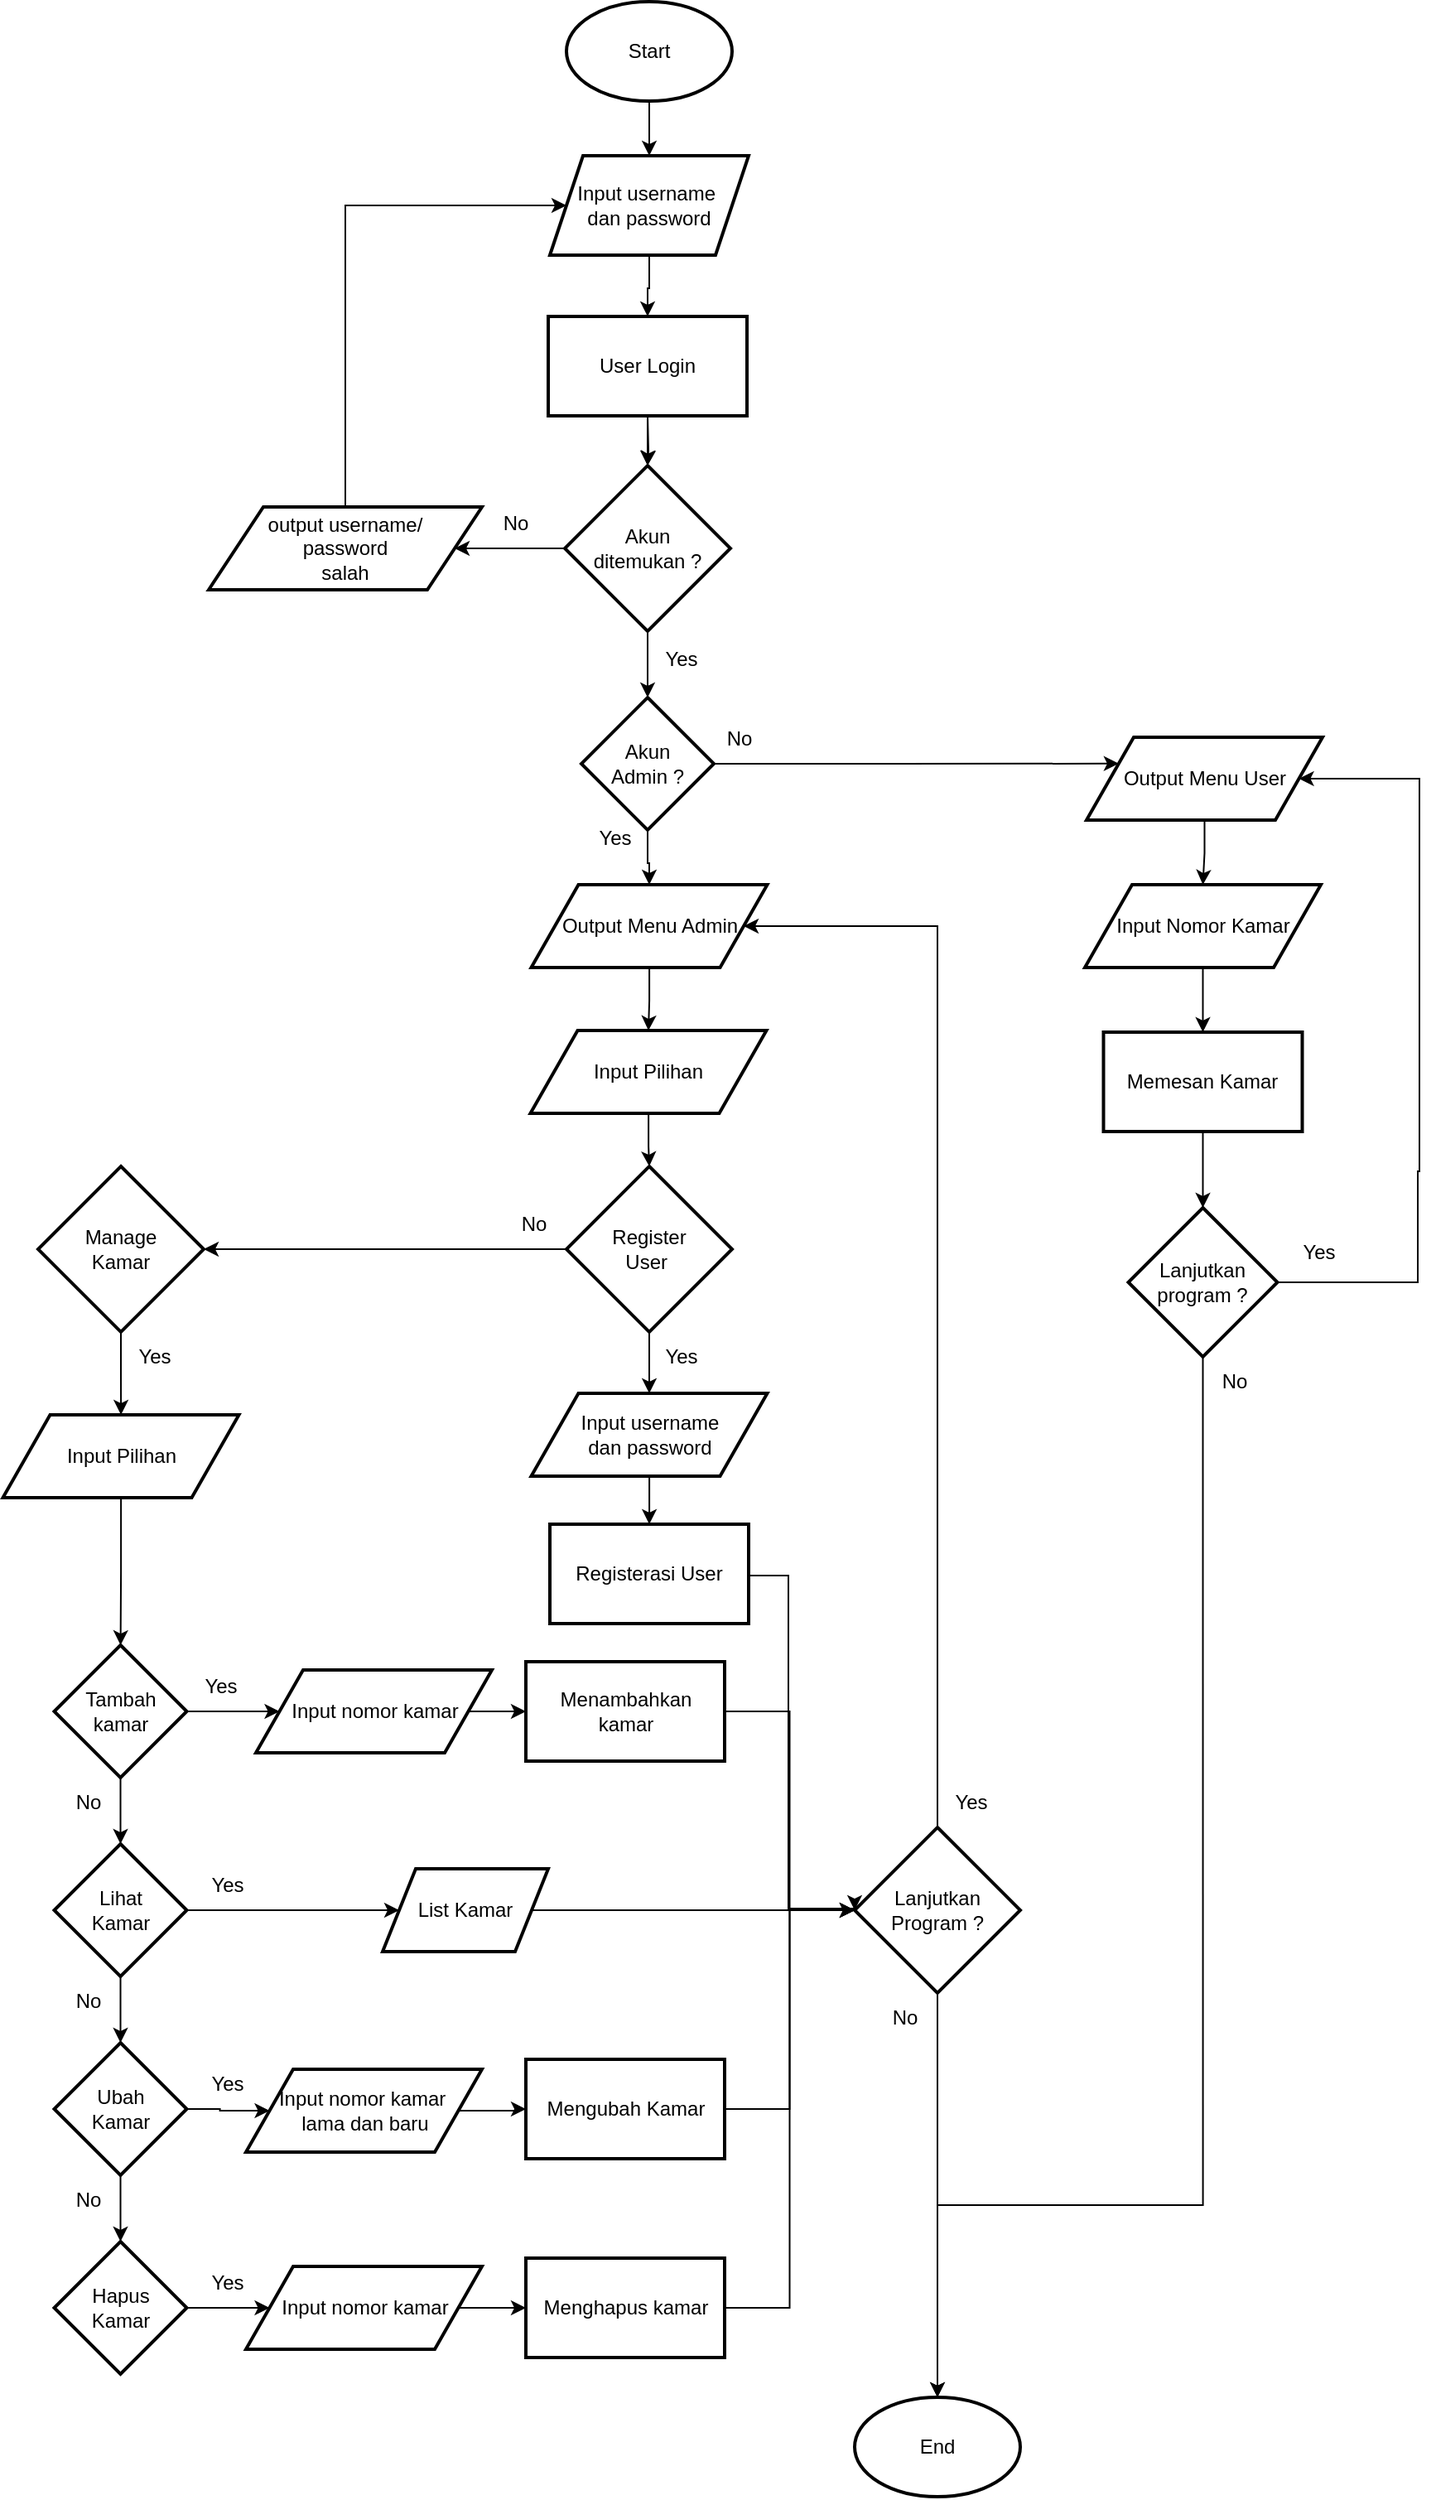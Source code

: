 <mxfile version="24.7.17">
  <diagram name="Page-1" id="f5_gavlyWGWcPMPK72Mo">
    <mxGraphModel dx="1042" dy="1631" grid="1" gridSize="10" guides="1" tooltips="1" connect="1" arrows="1" fold="1" page="1" pageScale="1" pageWidth="850" pageHeight="1100" math="0" shadow="0">
      <root>
        <mxCell id="0" />
        <mxCell id="1" parent="0" />
        <mxCell id="Szz_0jvh1cqQydP9ENVo-8" style="edgeStyle=orthogonalEdgeStyle;rounded=0;orthogonalLoop=1;jettySize=auto;html=1;entryX=0.5;entryY=0;entryDx=0;entryDy=0;" parent="1" source="CTmQaMRfLMgIivIih5rs-1" target="Szz_0jvh1cqQydP9ENVo-7" edge="1">
          <mxGeometry relative="1" as="geometry" />
        </mxCell>
        <mxCell id="CTmQaMRfLMgIivIih5rs-1" value="Start" style="strokeWidth=2;html=1;shape=mxgraph.flowchart.start_1;whiteSpace=wrap;" parent="1" vertex="1">
          <mxGeometry x="376" y="-90" width="100" height="60" as="geometry" />
        </mxCell>
        <mxCell id="CTmQaMRfLMgIivIih5rs-3" value="End" style="strokeWidth=2;html=1;shape=mxgraph.flowchart.start_1;whiteSpace=wrap;" parent="1" vertex="1">
          <mxGeometry x="550" y="1356" width="100" height="60" as="geometry" />
        </mxCell>
        <mxCell id="CTmQaMRfLMgIivIih5rs-8" value="" style="edgeStyle=orthogonalEdgeStyle;rounded=0;orthogonalLoop=1;jettySize=auto;html=1;" parent="1" target="CTmQaMRfLMgIivIih5rs-5" edge="1">
          <mxGeometry relative="1" as="geometry">
            <mxPoint x="425" y="160" as="sourcePoint" />
          </mxGeometry>
        </mxCell>
        <mxCell id="CTmQaMRfLMgIivIih5rs-12" value="" style="edgeStyle=orthogonalEdgeStyle;rounded=0;orthogonalLoop=1;jettySize=auto;html=1;" parent="1" source="CTmQaMRfLMgIivIih5rs-5" target="CTmQaMRfLMgIivIih5rs-18" edge="1">
          <mxGeometry relative="1" as="geometry">
            <mxPoint x="305" y="240" as="targetPoint" />
          </mxGeometry>
        </mxCell>
        <mxCell id="CTmQaMRfLMgIivIih5rs-21" value="" style="edgeStyle=orthogonalEdgeStyle;rounded=0;orthogonalLoop=1;jettySize=auto;html=1;" parent="1" source="CTmQaMRfLMgIivIih5rs-5" target="CTmQaMRfLMgIivIih5rs-20" edge="1">
          <mxGeometry relative="1" as="geometry" />
        </mxCell>
        <mxCell id="CTmQaMRfLMgIivIih5rs-5" value="Akun&lt;div&gt;ditemukan ?&lt;/div&gt;" style="strokeWidth=2;html=1;shape=mxgraph.flowchart.decision;whiteSpace=wrap;" parent="1" vertex="1">
          <mxGeometry x="375" y="190" width="100" height="100" as="geometry" />
        </mxCell>
        <mxCell id="CTmQaMRfLMgIivIih5rs-15" value="" style="edgeStyle=orthogonalEdgeStyle;rounded=0;orthogonalLoop=1;jettySize=auto;html=1;" parent="1" source="CTmQaMRfLMgIivIih5rs-13" target="CTmQaMRfLMgIivIih5rs-5" edge="1">
          <mxGeometry relative="1" as="geometry" />
        </mxCell>
        <mxCell id="CTmQaMRfLMgIivIih5rs-13" value="User Login" style="whiteSpace=wrap;html=1;strokeWidth=2;" parent="1" vertex="1">
          <mxGeometry x="365" y="100" width="120" height="60" as="geometry" />
        </mxCell>
        <mxCell id="CTmQaMRfLMgIivIih5rs-17" value="No" style="text;html=1;align=center;verticalAlign=middle;resizable=0;points=[];autosize=1;strokeColor=none;fillColor=none;" parent="1" vertex="1">
          <mxGeometry x="325" y="210" width="40" height="30" as="geometry" />
        </mxCell>
        <mxCell id="KmB1iOixg5gTxzGHTbVY-1" style="edgeStyle=orthogonalEdgeStyle;rounded=0;orthogonalLoop=1;jettySize=auto;html=1;exitX=0.5;exitY=0;exitDx=0;exitDy=0;entryX=0;entryY=0.5;entryDx=0;entryDy=0;" edge="1" parent="1" source="CTmQaMRfLMgIivIih5rs-18" target="Szz_0jvh1cqQydP9ENVo-7">
          <mxGeometry relative="1" as="geometry">
            <Array as="points">
              <mxPoint x="243" y="33" />
            </Array>
          </mxGeometry>
        </mxCell>
        <mxCell id="CTmQaMRfLMgIivIih5rs-18" value="output username/&lt;div&gt;password&lt;div&gt;salah&lt;/div&gt;&lt;/div&gt;" style="shape=parallelogram;perimeter=parallelogramPerimeter;whiteSpace=wrap;html=1;dashed=0;shadow=0;fontStyle=0;labelBorderColor=none;labelBackgroundColor=none;strokeColor=default;strokeWidth=2;align=center;verticalAlign=middle;fontFamily=Helvetica;fontSize=12;fontColor=default;fillColor=default;" parent="1" vertex="1">
          <mxGeometry x="160" y="215" width="165" height="50" as="geometry" />
        </mxCell>
        <mxCell id="CTmQaMRfLMgIivIih5rs-23" value="" style="edgeStyle=orthogonalEdgeStyle;rounded=0;orthogonalLoop=1;jettySize=auto;html=1;entryX=0;entryY=0.25;entryDx=0;entryDy=0;" parent="1" source="CTmQaMRfLMgIivIih5rs-20" target="CTmQaMRfLMgIivIih5rs-35" edge="1">
          <mxGeometry relative="1" as="geometry">
            <mxPoint x="714" y="370" as="targetPoint" />
          </mxGeometry>
        </mxCell>
        <mxCell id="CTmQaMRfLMgIivIih5rs-117" style="edgeStyle=orthogonalEdgeStyle;rounded=0;orthogonalLoop=1;jettySize=auto;html=1;entryX=0.5;entryY=0;entryDx=0;entryDy=0;" parent="1" source="CTmQaMRfLMgIivIih5rs-20" target="CTmQaMRfLMgIivIih5rs-33" edge="1">
          <mxGeometry relative="1" as="geometry" />
        </mxCell>
        <mxCell id="CTmQaMRfLMgIivIih5rs-20" value="Akun&lt;div&gt;Admin ?&lt;/div&gt;" style="rhombus;whiteSpace=wrap;html=1;strokeWidth=2;" parent="1" vertex="1">
          <mxGeometry x="385" y="330" width="80" height="80" as="geometry" />
        </mxCell>
        <mxCell id="CTmQaMRfLMgIivIih5rs-24" value="Yes" style="text;html=1;align=center;verticalAlign=middle;resizable=0;points=[];autosize=1;strokeColor=none;fillColor=none;" parent="1" vertex="1">
          <mxGeometry x="425" y="292" width="40" height="30" as="geometry" />
        </mxCell>
        <mxCell id="CTmQaMRfLMgIivIih5rs-25" value="No" style="text;html=1;align=center;verticalAlign=middle;resizable=0;points=[];autosize=1;strokeColor=none;fillColor=none;" parent="1" vertex="1">
          <mxGeometry x="460" y="340" width="40" height="30" as="geometry" />
        </mxCell>
        <mxCell id="CTmQaMRfLMgIivIih5rs-28" value="Yes" style="text;html=1;align=center;verticalAlign=middle;resizable=0;points=[];autosize=1;strokeColor=none;fillColor=none;" parent="1" vertex="1">
          <mxGeometry x="384.75" y="400" width="40" height="30" as="geometry" />
        </mxCell>
        <mxCell id="Szz_0jvh1cqQydP9ENVo-17" style="edgeStyle=orthogonalEdgeStyle;rounded=0;orthogonalLoop=1;jettySize=auto;html=1;entryX=0.5;entryY=0;entryDx=0;entryDy=0;" parent="1" source="CTmQaMRfLMgIivIih5rs-33" target="Szz_0jvh1cqQydP9ENVo-14" edge="1">
          <mxGeometry relative="1" as="geometry" />
        </mxCell>
        <mxCell id="CTmQaMRfLMgIivIih5rs-33" value="Output Menu Admin" style="shape=parallelogram;perimeter=parallelogramPerimeter;whiteSpace=wrap;html=1;dashed=0;strokeColor=default;strokeWidth=2;align=center;verticalAlign=middle;fontFamily=Helvetica;fontSize=12;fontColor=default;fillColor=default;" parent="1" vertex="1">
          <mxGeometry x="354.75" y="443" width="142.5" height="50" as="geometry" />
        </mxCell>
        <mxCell id="Szz_0jvh1cqQydP9ENVo-21" style="edgeStyle=orthogonalEdgeStyle;rounded=0;orthogonalLoop=1;jettySize=auto;html=1;entryX=0.5;entryY=0;entryDx=0;entryDy=0;" parent="1" source="CTmQaMRfLMgIivIih5rs-35" target="Szz_0jvh1cqQydP9ENVo-20" edge="1">
          <mxGeometry relative="1" as="geometry" />
        </mxCell>
        <mxCell id="CTmQaMRfLMgIivIih5rs-35" value="Output Menu User" style="shape=parallelogram;perimeter=parallelogramPerimeter;whiteSpace=wrap;html=1;dashed=0;strokeColor=default;strokeWidth=2;align=center;verticalAlign=middle;fontFamily=Helvetica;fontSize=12;fontColor=default;fillColor=default;" parent="1" vertex="1">
          <mxGeometry x="690" y="354" width="142.5" height="50" as="geometry" />
        </mxCell>
        <mxCell id="CTmQaMRfLMgIivIih5rs-43" value="" style="edgeStyle=orthogonalEdgeStyle;rounded=0;orthogonalLoop=1;jettySize=auto;html=1;" parent="1" source="CTmQaMRfLMgIivIih5rs-38" target="CTmQaMRfLMgIivIih5rs-42" edge="1">
          <mxGeometry relative="1" as="geometry" />
        </mxCell>
        <mxCell id="Szz_0jvh1cqQydP9ENVo-24" style="edgeStyle=orthogonalEdgeStyle;rounded=0;orthogonalLoop=1;jettySize=auto;html=1;entryX=0.5;entryY=0;entryDx=0;entryDy=0;" parent="1" source="CTmQaMRfLMgIivIih5rs-38" target="Szz_0jvh1cqQydP9ENVo-23" edge="1">
          <mxGeometry relative="1" as="geometry" />
        </mxCell>
        <mxCell id="CTmQaMRfLMgIivIih5rs-38" value="Register&lt;div&gt;User&amp;nbsp;&lt;/div&gt;" style="strokeWidth=2;html=1;shape=mxgraph.flowchart.decision;whiteSpace=wrap;" parent="1" vertex="1">
          <mxGeometry x="376" y="613" width="100" height="100" as="geometry" />
        </mxCell>
        <mxCell id="CTmQaMRfLMgIivIih5rs-56" value="" style="edgeStyle=orthogonalEdgeStyle;rounded=0;orthogonalLoop=1;jettySize=auto;html=1;" parent="1" source="ys0p1O7EgWVjhq2hk7gU-1" target="CTmQaMRfLMgIivIih5rs-55" edge="1">
          <mxGeometry relative="1" as="geometry" />
        </mxCell>
        <mxCell id="CTmQaMRfLMgIivIih5rs-42" value="Manage&lt;div&gt;Kamar&lt;/div&gt;" style="strokeWidth=2;html=1;shape=mxgraph.flowchart.decision;whiteSpace=wrap;" parent="1" vertex="1">
          <mxGeometry x="57" y="613" width="100" height="100" as="geometry" />
        </mxCell>
        <mxCell id="CTmQaMRfLMgIivIih5rs-44" value="Registerasi User" style="whiteSpace=wrap;html=1;strokeWidth=2;" parent="1" vertex="1">
          <mxGeometry x="366" y="829" width="120" height="60" as="geometry" />
        </mxCell>
        <mxCell id="CTmQaMRfLMgIivIih5rs-48" value="Yes" style="text;html=1;align=center;verticalAlign=middle;resizable=0;points=[];autosize=1;strokeColor=none;fillColor=none;" parent="1" vertex="1">
          <mxGeometry x="424.75" y="713" width="40" height="30" as="geometry" />
        </mxCell>
        <mxCell id="CTmQaMRfLMgIivIih5rs-49" value="No" style="text;html=1;align=center;verticalAlign=middle;resizable=0;points=[];autosize=1;strokeColor=none;fillColor=none;" parent="1" vertex="1">
          <mxGeometry x="336" y="633" width="40" height="30" as="geometry" />
        </mxCell>
        <mxCell id="CTmQaMRfLMgIivIih5rs-101" value="" style="edgeStyle=orthogonalEdgeStyle;rounded=0;orthogonalLoop=1;jettySize=auto;html=1;" parent="1" source="CTmQaMRfLMgIivIih5rs-52" target="CTmQaMRfLMgIivIih5rs-100" edge="1">
          <mxGeometry relative="1" as="geometry" />
        </mxCell>
        <mxCell id="CTmQaMRfLMgIivIih5rs-52" value="Memesan Kamar" style="whiteSpace=wrap;html=1;dashed=0;strokeWidth=2;" parent="1" vertex="1">
          <mxGeometry x="700.25" y="532" width="120" height="60" as="geometry" />
        </mxCell>
        <mxCell id="CTmQaMRfLMgIivIih5rs-76" value="" style="edgeStyle=orthogonalEdgeStyle;rounded=0;orthogonalLoop=1;jettySize=auto;html=1;" parent="1" source="CTmQaMRfLMgIivIih5rs-55" target="CTmQaMRfLMgIivIih5rs-75" edge="1">
          <mxGeometry relative="1" as="geometry" />
        </mxCell>
        <mxCell id="Szz_0jvh1cqQydP9ENVo-30" style="edgeStyle=orthogonalEdgeStyle;rounded=0;orthogonalLoop=1;jettySize=auto;html=1;exitX=1;exitY=0.5;exitDx=0;exitDy=0;" parent="1" source="CTmQaMRfLMgIivIih5rs-55" target="Szz_0jvh1cqQydP9ENVo-28" edge="1">
          <mxGeometry relative="1" as="geometry" />
        </mxCell>
        <mxCell id="CTmQaMRfLMgIivIih5rs-55" value="Tambah&lt;br&gt;kamar" style="rhombus;whiteSpace=wrap;html=1;strokeWidth=2;" parent="1" vertex="1">
          <mxGeometry x="66.75" y="902" width="80" height="80" as="geometry" />
        </mxCell>
        <mxCell id="CTmQaMRfLMgIivIih5rs-57" value="Yes" style="text;html=1;align=center;verticalAlign=middle;resizable=0;points=[];autosize=1;strokeColor=none;fillColor=none;" parent="1" vertex="1">
          <mxGeometry x="106.75" y="713" width="40" height="30" as="geometry" />
        </mxCell>
        <mxCell id="CTmQaMRfLMgIivIih5rs-65" value="Menambahkan&lt;div&gt;kamar&lt;/div&gt;" style="whiteSpace=wrap;html=1;strokeWidth=2;" parent="1" vertex="1">
          <mxGeometry x="351.5" y="912" width="120" height="60" as="geometry" />
        </mxCell>
        <mxCell id="CTmQaMRfLMgIivIih5rs-81" style="edgeStyle=orthogonalEdgeStyle;rounded=0;orthogonalLoop=1;jettySize=auto;html=1;entryX=0;entryY=0.5;entryDx=0;entryDy=0;" parent="1" source="CTmQaMRfLMgIivIih5rs-75" target="CTmQaMRfLMgIivIih5rs-80" edge="1">
          <mxGeometry relative="1" as="geometry" />
        </mxCell>
        <mxCell id="CTmQaMRfLMgIivIih5rs-83" value="" style="edgeStyle=orthogonalEdgeStyle;rounded=0;orthogonalLoop=1;jettySize=auto;html=1;" parent="1" source="CTmQaMRfLMgIivIih5rs-75" target="CTmQaMRfLMgIivIih5rs-82" edge="1">
          <mxGeometry relative="1" as="geometry" />
        </mxCell>
        <mxCell id="CTmQaMRfLMgIivIih5rs-75" value="Lihat&lt;div&gt;Kamar&lt;/div&gt;" style="rhombus;whiteSpace=wrap;html=1;strokeWidth=2;" parent="1" vertex="1">
          <mxGeometry x="66.75" y="1022" width="80" height="80" as="geometry" />
        </mxCell>
        <mxCell id="CTmQaMRfLMgIivIih5rs-80" value="List Kamar" style="shape=parallelogram;perimeter=parallelogramPerimeter;whiteSpace=wrap;html=1;dashed=0;strokeColor=default;strokeWidth=2;align=center;verticalAlign=middle;fontFamily=Helvetica;fontSize=12;fontColor=default;fillColor=default;" parent="1" vertex="1">
          <mxGeometry x="265" y="1037" width="100" height="50" as="geometry" />
        </mxCell>
        <mxCell id="CTmQaMRfLMgIivIih5rs-85" value="" style="edgeStyle=orthogonalEdgeStyle;rounded=0;orthogonalLoop=1;jettySize=auto;html=1;" parent="1" source="CTmQaMRfLMgIivIih5rs-82" target="CTmQaMRfLMgIivIih5rs-84" edge="1">
          <mxGeometry relative="1" as="geometry" />
        </mxCell>
        <mxCell id="Szz_0jvh1cqQydP9ENVo-33" style="edgeStyle=orthogonalEdgeStyle;rounded=0;orthogonalLoop=1;jettySize=auto;html=1;exitX=1;exitY=0.5;exitDx=0;exitDy=0;entryX=0;entryY=0.5;entryDx=0;entryDy=0;" parent="1" source="CTmQaMRfLMgIivIih5rs-82" target="Szz_0jvh1cqQydP9ENVo-32" edge="1">
          <mxGeometry relative="1" as="geometry" />
        </mxCell>
        <mxCell id="CTmQaMRfLMgIivIih5rs-82" value="Ubah&lt;div&gt;Kamar&lt;/div&gt;" style="rhombus;whiteSpace=wrap;html=1;strokeWidth=2;" parent="1" vertex="1">
          <mxGeometry x="66.75" y="1142" width="80" height="80" as="geometry" />
        </mxCell>
        <mxCell id="Szz_0jvh1cqQydP9ENVo-37" style="edgeStyle=orthogonalEdgeStyle;rounded=0;orthogonalLoop=1;jettySize=auto;html=1;exitX=1;exitY=0.5;exitDx=0;exitDy=0;" parent="1" source="CTmQaMRfLMgIivIih5rs-84" target="Szz_0jvh1cqQydP9ENVo-35" edge="1">
          <mxGeometry relative="1" as="geometry" />
        </mxCell>
        <mxCell id="CTmQaMRfLMgIivIih5rs-84" value="Hapus&lt;div&gt;Kamar&lt;/div&gt;" style="rhombus;whiteSpace=wrap;html=1;strokeWidth=2;" parent="1" vertex="1">
          <mxGeometry x="66.75" y="1262" width="80" height="80" as="geometry" />
        </mxCell>
        <mxCell id="CTmQaMRfLMgIivIih5rs-86" value="Yes" style="text;html=1;align=center;verticalAlign=middle;resizable=0;points=[];autosize=1;strokeColor=none;fillColor=none;" parent="1" vertex="1">
          <mxGeometry x="147" y="912" width="40" height="30" as="geometry" />
        </mxCell>
        <mxCell id="CTmQaMRfLMgIivIih5rs-87" value="Yes" style="text;html=1;align=center;verticalAlign=middle;resizable=0;points=[];autosize=1;strokeColor=none;fillColor=none;" parent="1" vertex="1">
          <mxGeometry x="151" y="1032" width="40" height="30" as="geometry" />
        </mxCell>
        <mxCell id="CTmQaMRfLMgIivIih5rs-88" value="Mengubah Kamar" style="whiteSpace=wrap;html=1;strokeWidth=2;" parent="1" vertex="1">
          <mxGeometry x="351.5" y="1152" width="120" height="60" as="geometry" />
        </mxCell>
        <mxCell id="CTmQaMRfLMgIivIih5rs-90" value="Yes" style="text;html=1;align=center;verticalAlign=middle;resizable=0;points=[];autosize=1;strokeColor=none;fillColor=none;" parent="1" vertex="1">
          <mxGeometry x="151" y="1152" width="40" height="30" as="geometry" />
        </mxCell>
        <mxCell id="CTmQaMRfLMgIivIih5rs-91" value="Menghapus kamar" style="whiteSpace=wrap;html=1;strokeWidth=2;" parent="1" vertex="1">
          <mxGeometry x="351.5" y="1272" width="120" height="60" as="geometry" />
        </mxCell>
        <mxCell id="CTmQaMRfLMgIivIih5rs-93" value="Yes" style="text;html=1;align=center;verticalAlign=middle;resizable=0;points=[];autosize=1;strokeColor=none;fillColor=none;" parent="1" vertex="1">
          <mxGeometry x="151" y="1272" width="40" height="30" as="geometry" />
        </mxCell>
        <mxCell id="CTmQaMRfLMgIivIih5rs-94" value="No" style="text;html=1;align=center;verticalAlign=middle;resizable=0;points=[];autosize=1;strokeColor=none;fillColor=none;" parent="1" vertex="1">
          <mxGeometry x="66.75" y="982" width="40" height="30" as="geometry" />
        </mxCell>
        <mxCell id="CTmQaMRfLMgIivIih5rs-95" value="No" style="text;html=1;align=center;verticalAlign=middle;resizable=0;points=[];autosize=1;strokeColor=none;fillColor=none;" parent="1" vertex="1">
          <mxGeometry x="66.75" y="1102" width="40" height="30" as="geometry" />
        </mxCell>
        <mxCell id="CTmQaMRfLMgIivIih5rs-96" value="No" style="text;html=1;align=center;verticalAlign=middle;resizable=0;points=[];autosize=1;strokeColor=none;fillColor=none;" parent="1" vertex="1">
          <mxGeometry x="66.75" y="1222" width="40" height="30" as="geometry" />
        </mxCell>
        <mxCell id="CTmQaMRfLMgIivIih5rs-103" style="edgeStyle=orthogonalEdgeStyle;rounded=0;orthogonalLoop=1;jettySize=auto;html=1;entryX=1;entryY=0.5;entryDx=0;entryDy=0;" parent="1" source="CTmQaMRfLMgIivIih5rs-100" target="CTmQaMRfLMgIivIih5rs-35" edge="1">
          <mxGeometry relative="1" as="geometry">
            <Array as="points">
              <mxPoint x="890" y="683" />
              <mxPoint x="890" y="616" />
              <mxPoint x="891" y="379" />
            </Array>
          </mxGeometry>
        </mxCell>
        <mxCell id="CTmQaMRfLMgIivIih5rs-100" value="Lanjutkan&lt;div&gt;program ?&lt;/div&gt;" style="rhombus;whiteSpace=wrap;html=1;dashed=0;strokeWidth=2;" parent="1" vertex="1">
          <mxGeometry x="715.25" y="638" width="90" height="90" as="geometry" />
        </mxCell>
        <mxCell id="CTmQaMRfLMgIivIih5rs-104" value="Yes" style="text;html=1;align=center;verticalAlign=middle;resizable=0;points=[];autosize=1;strokeColor=none;fillColor=none;" parent="1" vertex="1">
          <mxGeometry x="810" y="650" width="40" height="30" as="geometry" />
        </mxCell>
        <mxCell id="CTmQaMRfLMgIivIih5rs-106" style="edgeStyle=orthogonalEdgeStyle;rounded=0;orthogonalLoop=1;jettySize=auto;html=1;entryX=0.5;entryY=0;entryDx=0;entryDy=0;entryPerimeter=0;exitX=0.5;exitY=1;exitDx=0;exitDy=0;" parent="1" source="CTmQaMRfLMgIivIih5rs-100" target="CTmQaMRfLMgIivIih5rs-3" edge="1">
          <mxGeometry relative="1" as="geometry">
            <Array as="points">
              <mxPoint x="760" y="1240" />
              <mxPoint x="600" y="1240" />
            </Array>
            <mxPoint x="760.25" y="781" as="sourcePoint" />
          </mxGeometry>
        </mxCell>
        <mxCell id="CTmQaMRfLMgIivIih5rs-107" value="No" style="text;html=1;align=center;verticalAlign=middle;resizable=0;points=[];autosize=1;strokeColor=none;fillColor=none;" parent="1" vertex="1">
          <mxGeometry x="759" y="728" width="40" height="30" as="geometry" />
        </mxCell>
        <mxCell id="CTmQaMRfLMgIivIih5rs-125" style="edgeStyle=orthogonalEdgeStyle;rounded=0;orthogonalLoop=1;jettySize=auto;html=1;entryX=1;entryY=0.5;entryDx=0;entryDy=0;" parent="1" source="CTmQaMRfLMgIivIih5rs-118" target="CTmQaMRfLMgIivIih5rs-33" edge="1">
          <mxGeometry relative="1" as="geometry">
            <Array as="points">
              <mxPoint x="600" y="468" />
            </Array>
          </mxGeometry>
        </mxCell>
        <mxCell id="CTmQaMRfLMgIivIih5rs-118" value="Lanjutkan&lt;div&gt;Program ?&lt;/div&gt;" style="strokeWidth=2;html=1;shape=mxgraph.flowchart.decision;whiteSpace=wrap;" parent="1" vertex="1">
          <mxGeometry x="550" y="1012" width="100" height="100" as="geometry" />
        </mxCell>
        <mxCell id="CTmQaMRfLMgIivIih5rs-119" style="edgeStyle=orthogonalEdgeStyle;rounded=0;orthogonalLoop=1;jettySize=auto;html=1;entryX=0;entryY=0.5;entryDx=0;entryDy=0;entryPerimeter=0;exitX=1;exitY=0.5;exitDx=0;exitDy=0;" parent="1" source="CTmQaMRfLMgIivIih5rs-44" target="CTmQaMRfLMgIivIih5rs-118" edge="1">
          <mxGeometry relative="1" as="geometry">
            <Array as="points">
              <mxPoint x="486" y="860" />
              <mxPoint x="510" y="860" />
              <mxPoint x="510" y="1061" />
              <mxPoint x="550" y="1061" />
            </Array>
          </mxGeometry>
        </mxCell>
        <mxCell id="CTmQaMRfLMgIivIih5rs-121" style="edgeStyle=orthogonalEdgeStyle;rounded=0;orthogonalLoop=1;jettySize=auto;html=1;entryX=0;entryY=0.5;entryDx=0;entryDy=0;entryPerimeter=0;" parent="1" source="CTmQaMRfLMgIivIih5rs-80" target="CTmQaMRfLMgIivIih5rs-118" edge="1">
          <mxGeometry relative="1" as="geometry" />
        </mxCell>
        <mxCell id="CTmQaMRfLMgIivIih5rs-122" style="edgeStyle=orthogonalEdgeStyle;rounded=0;orthogonalLoop=1;jettySize=auto;html=1;entryX=0;entryY=0.5;entryDx=0;entryDy=0;entryPerimeter=0;" parent="1" source="CTmQaMRfLMgIivIih5rs-88" target="CTmQaMRfLMgIivIih5rs-118" edge="1">
          <mxGeometry relative="1" as="geometry" />
        </mxCell>
        <mxCell id="CTmQaMRfLMgIivIih5rs-123" style="edgeStyle=orthogonalEdgeStyle;rounded=0;orthogonalLoop=1;jettySize=auto;html=1;entryX=0;entryY=0.5;entryDx=0;entryDy=0;entryPerimeter=0;fillColor=#f8cecc;strokeColor=#000000;" parent="1" source="CTmQaMRfLMgIivIih5rs-91" target="CTmQaMRfLMgIivIih5rs-118" edge="1">
          <mxGeometry relative="1" as="geometry" />
        </mxCell>
        <mxCell id="CTmQaMRfLMgIivIih5rs-124" style="edgeStyle=orthogonalEdgeStyle;rounded=0;orthogonalLoop=1;jettySize=auto;html=1;entryX=0;entryY=0.5;entryDx=0;entryDy=0;entryPerimeter=0;" parent="1" source="CTmQaMRfLMgIivIih5rs-65" target="CTmQaMRfLMgIivIih5rs-118" edge="1">
          <mxGeometry relative="1" as="geometry" />
        </mxCell>
        <mxCell id="CTmQaMRfLMgIivIih5rs-126" value="Yes" style="text;html=1;align=center;verticalAlign=middle;resizable=0;points=[];autosize=1;strokeColor=none;fillColor=none;" parent="1" vertex="1">
          <mxGeometry x="600" y="982" width="40" height="30" as="geometry" />
        </mxCell>
        <mxCell id="CTmQaMRfLMgIivIih5rs-127" style="edgeStyle=orthogonalEdgeStyle;rounded=0;orthogonalLoop=1;jettySize=auto;html=1;entryX=0.5;entryY=0;entryDx=0;entryDy=0;entryPerimeter=0;" parent="1" source="CTmQaMRfLMgIivIih5rs-118" target="CTmQaMRfLMgIivIih5rs-3" edge="1">
          <mxGeometry relative="1" as="geometry" />
        </mxCell>
        <mxCell id="CTmQaMRfLMgIivIih5rs-128" value="No" style="text;html=1;align=center;verticalAlign=middle;resizable=0;points=[];autosize=1;strokeColor=none;fillColor=none;" parent="1" vertex="1">
          <mxGeometry x="560" y="1112" width="40" height="30" as="geometry" />
        </mxCell>
        <mxCell id="Szz_0jvh1cqQydP9ENVo-9" style="edgeStyle=orthogonalEdgeStyle;rounded=0;orthogonalLoop=1;jettySize=auto;html=1;entryX=0.5;entryY=0;entryDx=0;entryDy=0;" parent="1" source="Szz_0jvh1cqQydP9ENVo-7" target="CTmQaMRfLMgIivIih5rs-13" edge="1">
          <mxGeometry relative="1" as="geometry" />
        </mxCell>
        <mxCell id="Szz_0jvh1cqQydP9ENVo-7" value="Input username&amp;nbsp;&lt;div&gt;dan password&lt;/div&gt;" style="shape=parallelogram;perimeter=parallelogramPerimeter;whiteSpace=wrap;html=1;fixedSize=1;strokeColor=default;strokeWidth=2;align=center;verticalAlign=middle;fontFamily=Helvetica;fontSize=12;fontColor=default;fillColor=default;" parent="1" vertex="1">
          <mxGeometry x="366" y="3" width="120" height="60" as="geometry" />
        </mxCell>
        <mxCell id="Szz_0jvh1cqQydP9ENVo-14" value="Input Pilihan" style="shape=parallelogram;perimeter=parallelogramPerimeter;whiteSpace=wrap;html=1;dashed=0;strokeColor=default;strokeWidth=2;align=center;verticalAlign=middle;fontFamily=Helvetica;fontSize=12;fontColor=default;fillColor=default;" parent="1" vertex="1">
          <mxGeometry x="354.25" y="531" width="142.5" height="50" as="geometry" />
        </mxCell>
        <mxCell id="Szz_0jvh1cqQydP9ENVo-18" style="edgeStyle=orthogonalEdgeStyle;rounded=0;orthogonalLoop=1;jettySize=auto;html=1;entryX=0.5;entryY=0;entryDx=0;entryDy=0;entryPerimeter=0;" parent="1" source="Szz_0jvh1cqQydP9ENVo-14" target="CTmQaMRfLMgIivIih5rs-38" edge="1">
          <mxGeometry relative="1" as="geometry" />
        </mxCell>
        <mxCell id="Szz_0jvh1cqQydP9ENVo-22" style="edgeStyle=orthogonalEdgeStyle;rounded=0;orthogonalLoop=1;jettySize=auto;html=1;entryX=0.5;entryY=0;entryDx=0;entryDy=0;" parent="1" source="Szz_0jvh1cqQydP9ENVo-20" target="CTmQaMRfLMgIivIih5rs-52" edge="1">
          <mxGeometry relative="1" as="geometry" />
        </mxCell>
        <mxCell id="Szz_0jvh1cqQydP9ENVo-20" value="Input Nomor Kamar" style="shape=parallelogram;perimeter=parallelogramPerimeter;whiteSpace=wrap;html=1;dashed=0;strokeColor=default;strokeWidth=2;align=center;verticalAlign=middle;fontFamily=Helvetica;fontSize=12;fontColor=default;fillColor=default;" parent="1" vertex="1">
          <mxGeometry x="689" y="443" width="142.5" height="50" as="geometry" />
        </mxCell>
        <mxCell id="Szz_0jvh1cqQydP9ENVo-25" style="edgeStyle=orthogonalEdgeStyle;rounded=0;orthogonalLoop=1;jettySize=auto;html=1;entryX=0.5;entryY=0;entryDx=0;entryDy=0;" parent="1" source="Szz_0jvh1cqQydP9ENVo-23" target="CTmQaMRfLMgIivIih5rs-44" edge="1">
          <mxGeometry relative="1" as="geometry" />
        </mxCell>
        <mxCell id="Szz_0jvh1cqQydP9ENVo-23" value="Input username&lt;div&gt;dan password&lt;/div&gt;" style="shape=parallelogram;perimeter=parallelogramPerimeter;whiteSpace=wrap;html=1;dashed=0;strokeColor=default;strokeWidth=2;align=center;verticalAlign=middle;fontFamily=Helvetica;fontSize=12;fontColor=default;fillColor=default;" parent="1" vertex="1">
          <mxGeometry x="354.75" y="750" width="142.5" height="50" as="geometry" />
        </mxCell>
        <mxCell id="Szz_0jvh1cqQydP9ENVo-31" style="edgeStyle=orthogonalEdgeStyle;rounded=0;orthogonalLoop=1;jettySize=auto;html=1;exitX=1;exitY=0.5;exitDx=0;exitDy=0;entryX=0;entryY=0.5;entryDx=0;entryDy=0;" parent="1" source="Szz_0jvh1cqQydP9ENVo-28" target="CTmQaMRfLMgIivIih5rs-65" edge="1">
          <mxGeometry relative="1" as="geometry" />
        </mxCell>
        <mxCell id="Szz_0jvh1cqQydP9ENVo-28" value="Input nomor kamar" style="shape=parallelogram;perimeter=parallelogramPerimeter;whiteSpace=wrap;html=1;dashed=0;strokeColor=default;strokeWidth=2;align=center;verticalAlign=middle;fontFamily=Helvetica;fontSize=12;fontColor=default;fillColor=default;" parent="1" vertex="1">
          <mxGeometry x="188.5" y="917" width="142.5" height="50" as="geometry" />
        </mxCell>
        <mxCell id="Szz_0jvh1cqQydP9ENVo-34" style="edgeStyle=orthogonalEdgeStyle;rounded=0;orthogonalLoop=1;jettySize=auto;html=1;exitX=1;exitY=0.5;exitDx=0;exitDy=0;entryX=0;entryY=0.5;entryDx=0;entryDy=0;" parent="1" source="Szz_0jvh1cqQydP9ENVo-32" target="CTmQaMRfLMgIivIih5rs-88" edge="1">
          <mxGeometry relative="1" as="geometry" />
        </mxCell>
        <mxCell id="Szz_0jvh1cqQydP9ENVo-32" value="Input nomor kamar&amp;nbsp;&lt;div&gt;lama dan baru&lt;/div&gt;" style="shape=parallelogram;perimeter=parallelogramPerimeter;whiteSpace=wrap;html=1;dashed=0;strokeColor=default;strokeWidth=2;align=center;verticalAlign=middle;fontFamily=Helvetica;fontSize=12;fontColor=default;fillColor=default;" parent="1" vertex="1">
          <mxGeometry x="182.5" y="1158" width="142.5" height="50" as="geometry" />
        </mxCell>
        <mxCell id="Szz_0jvh1cqQydP9ENVo-38" style="edgeStyle=orthogonalEdgeStyle;rounded=0;orthogonalLoop=1;jettySize=auto;html=1;exitX=1;exitY=0.5;exitDx=0;exitDy=0;" parent="1" source="Szz_0jvh1cqQydP9ENVo-35" target="CTmQaMRfLMgIivIih5rs-91" edge="1">
          <mxGeometry relative="1" as="geometry" />
        </mxCell>
        <mxCell id="Szz_0jvh1cqQydP9ENVo-35" value="Input nomor kamar" style="shape=parallelogram;perimeter=parallelogramPerimeter;whiteSpace=wrap;html=1;dashed=0;strokeColor=default;strokeWidth=2;align=center;verticalAlign=middle;fontFamily=Helvetica;fontSize=12;fontColor=default;fillColor=default;" parent="1" vertex="1">
          <mxGeometry x="182.5" y="1277" width="142.5" height="50" as="geometry" />
        </mxCell>
        <mxCell id="ys0p1O7EgWVjhq2hk7gU-2" value="" style="edgeStyle=orthogonalEdgeStyle;rounded=0;orthogonalLoop=1;jettySize=auto;html=1;" parent="1" source="CTmQaMRfLMgIivIih5rs-42" target="ys0p1O7EgWVjhq2hk7gU-1" edge="1">
          <mxGeometry relative="1" as="geometry">
            <mxPoint x="107" y="713" as="sourcePoint" />
            <mxPoint x="107" y="902" as="targetPoint" />
          </mxGeometry>
        </mxCell>
        <mxCell id="ys0p1O7EgWVjhq2hk7gU-1" value="Input Pilihan" style="shape=parallelogram;perimeter=parallelogramPerimeter;whiteSpace=wrap;html=1;dashed=0;strokeColor=default;strokeWidth=2;align=center;verticalAlign=middle;fontFamily=Helvetica;fontSize=12;fontColor=default;fillColor=default;" parent="1" vertex="1">
          <mxGeometry x="35.75" y="763" width="142.5" height="50" as="geometry" />
        </mxCell>
      </root>
    </mxGraphModel>
  </diagram>
</mxfile>
